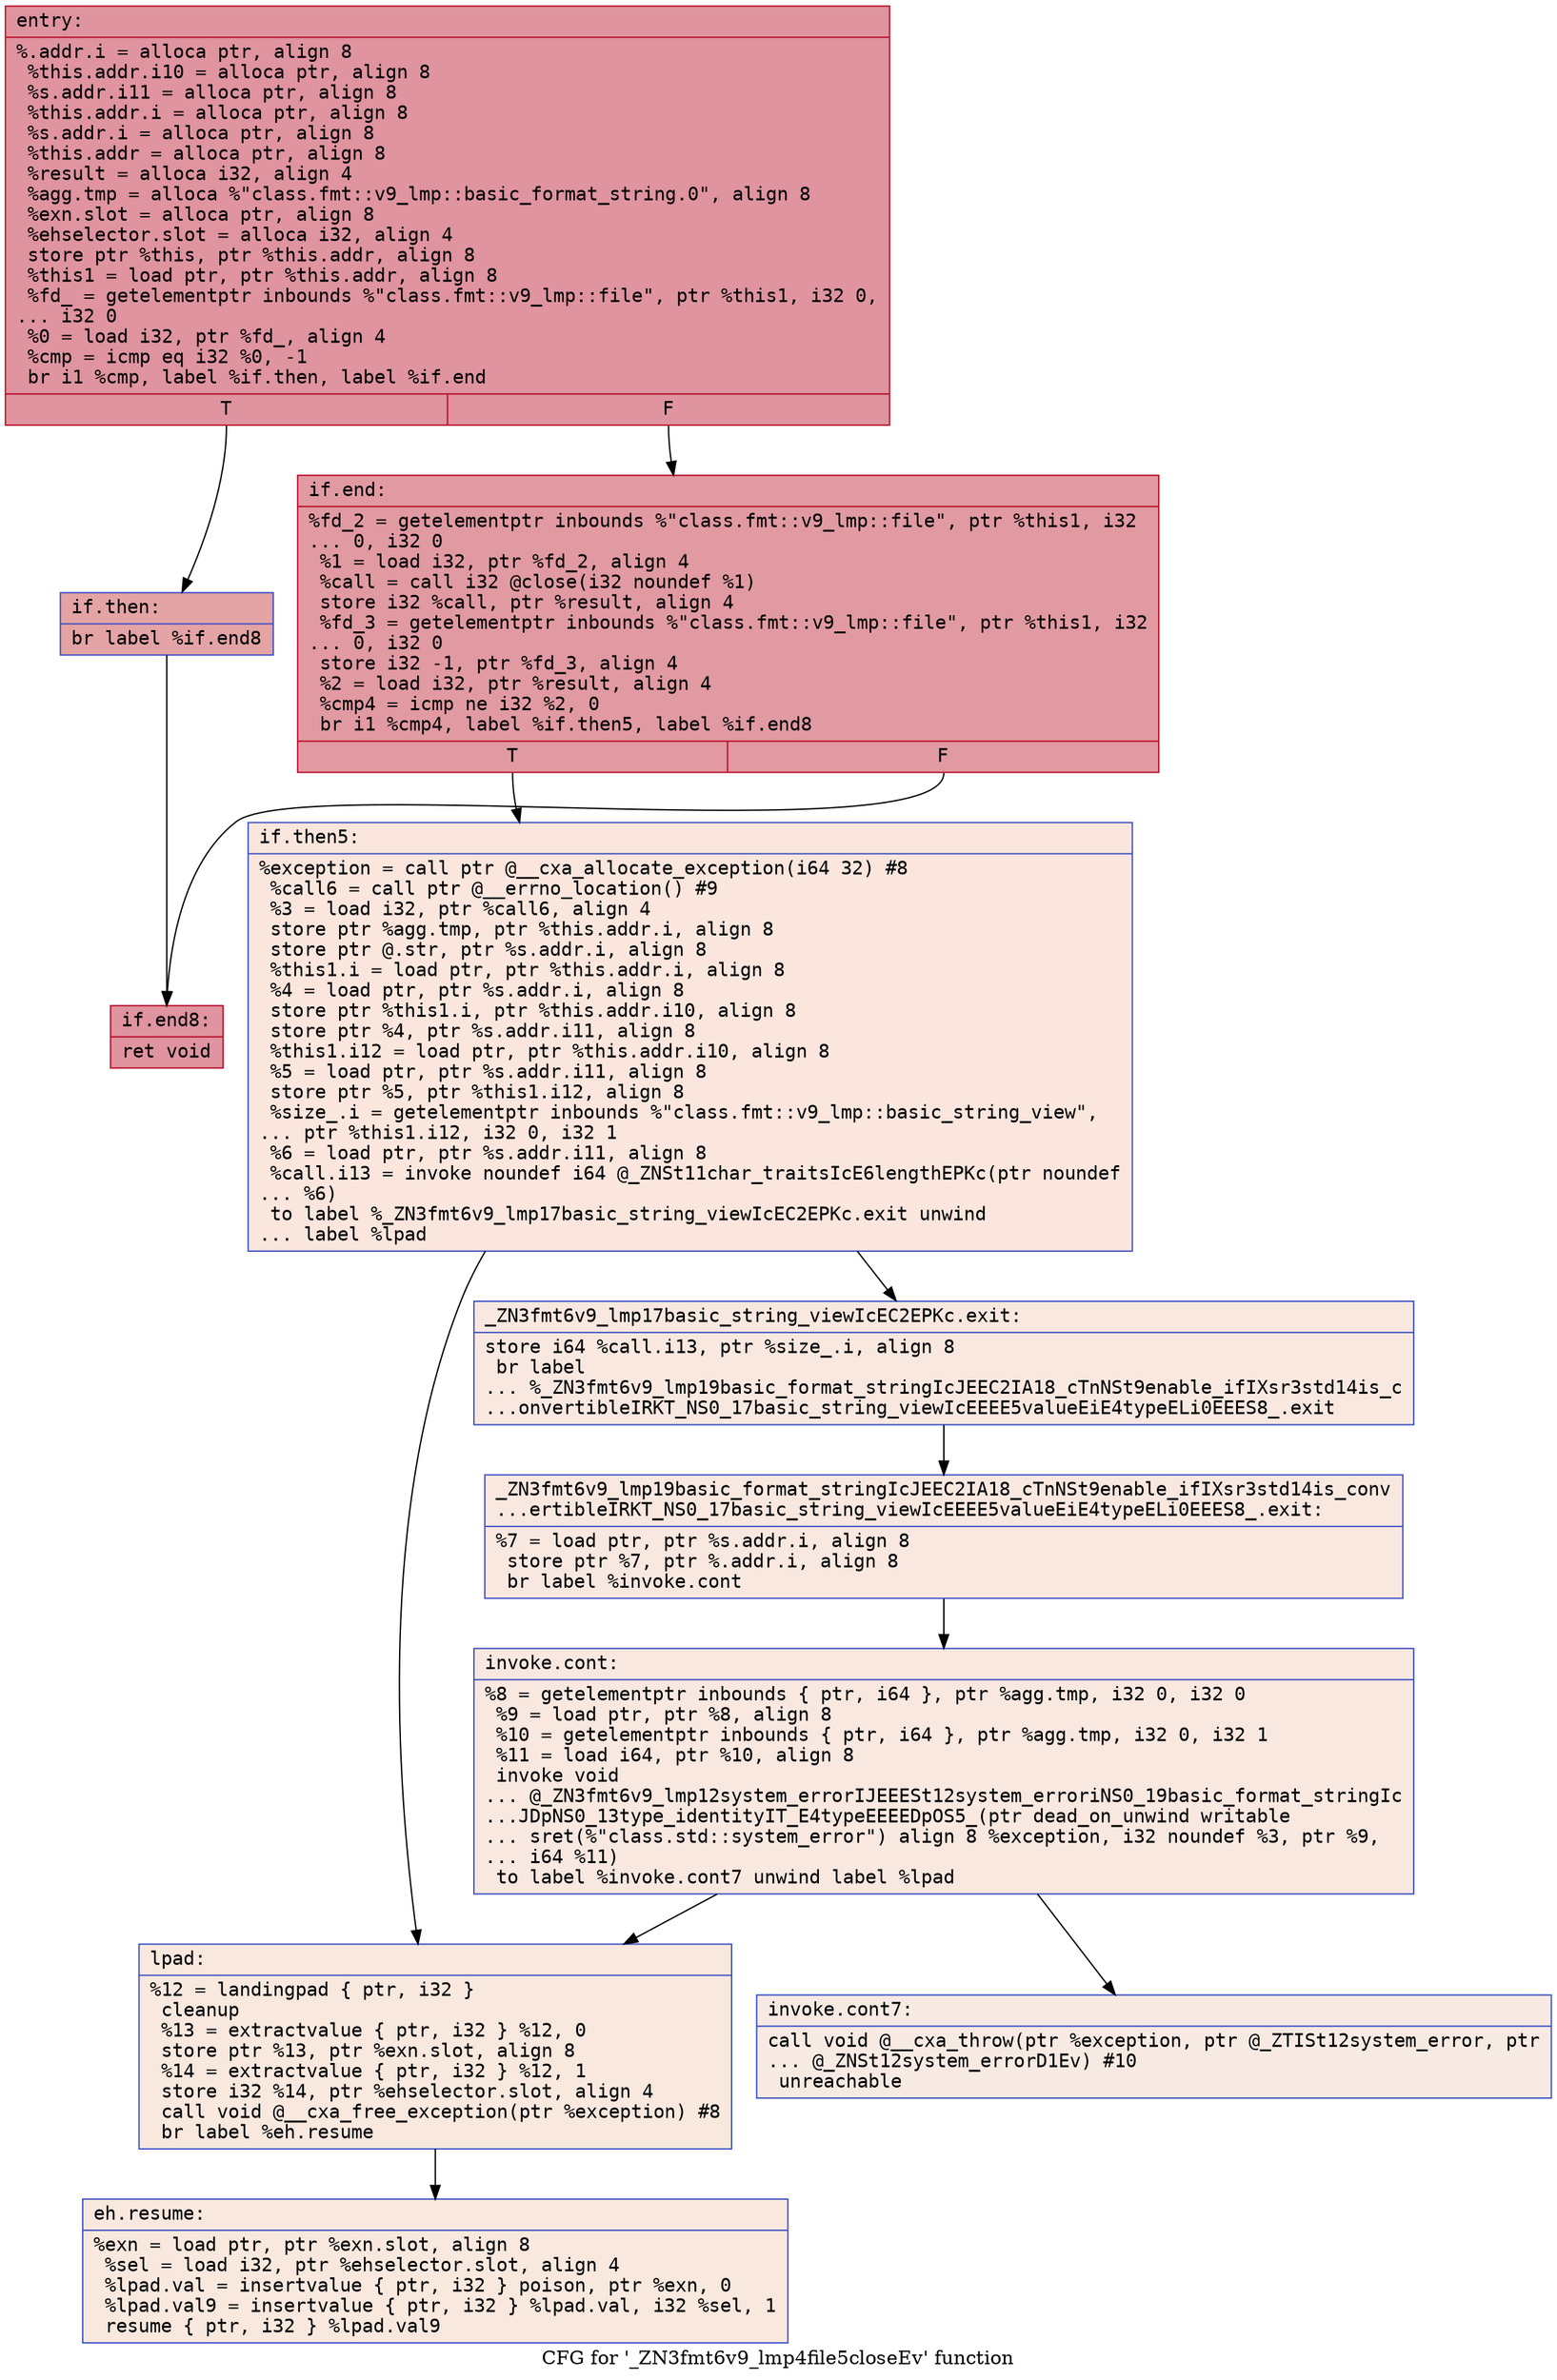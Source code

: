 digraph "CFG for '_ZN3fmt6v9_lmp4file5closeEv' function" {
	label="CFG for '_ZN3fmt6v9_lmp4file5closeEv' function";

	Node0x55957a4902c0 [shape=record,color="#b70d28ff", style=filled, fillcolor="#b70d2870" fontname="Courier",label="{entry:\l|  %.addr.i = alloca ptr, align 8\l  %this.addr.i10 = alloca ptr, align 8\l  %s.addr.i11 = alloca ptr, align 8\l  %this.addr.i = alloca ptr, align 8\l  %s.addr.i = alloca ptr, align 8\l  %this.addr = alloca ptr, align 8\l  %result = alloca i32, align 4\l  %agg.tmp = alloca %\"class.fmt::v9_lmp::basic_format_string.0\", align 8\l  %exn.slot = alloca ptr, align 8\l  %ehselector.slot = alloca i32, align 4\l  store ptr %this, ptr %this.addr, align 8\l  %this1 = load ptr, ptr %this.addr, align 8\l  %fd_ = getelementptr inbounds %\"class.fmt::v9_lmp::file\", ptr %this1, i32 0,\l... i32 0\l  %0 = load i32, ptr %fd_, align 4\l  %cmp = icmp eq i32 %0, -1\l  br i1 %cmp, label %if.then, label %if.end\l|{<s0>T|<s1>F}}"];
	Node0x55957a4902c0:s0 -> Node0x55957a490de0[tooltip="entry -> if.then\nProbability 37.50%" ];
	Node0x55957a4902c0:s1 -> Node0x55957a490e50[tooltip="entry -> if.end\nProbability 62.50%" ];
	Node0x55957a490de0 [shape=record,color="#3d50c3ff", style=filled, fillcolor="#c32e3170" fontname="Courier",label="{if.then:\l|  br label %if.end8\l}"];
	Node0x55957a490de0 -> Node0x55957a490f70[tooltip="if.then -> if.end8\nProbability 100.00%" ];
	Node0x55957a490e50 [shape=record,color="#b70d28ff", style=filled, fillcolor="#bb1b2c70" fontname="Courier",label="{if.end:\l|  %fd_2 = getelementptr inbounds %\"class.fmt::v9_lmp::file\", ptr %this1, i32\l... 0, i32 0\l  %1 = load i32, ptr %fd_2, align 4\l  %call = call i32 @close(i32 noundef %1)\l  store i32 %call, ptr %result, align 4\l  %fd_3 = getelementptr inbounds %\"class.fmt::v9_lmp::file\", ptr %this1, i32\l... 0, i32 0\l  store i32 -1, ptr %fd_3, align 4\l  %2 = load i32, ptr %result, align 4\l  %cmp4 = icmp ne i32 %2, 0\l  br i1 %cmp4, label %if.then5, label %if.end8\l|{<s0>T|<s1>F}}"];
	Node0x55957a490e50:s0 -> Node0x55957a491610[tooltip="if.end -> if.then5\nProbability 0.00%" ];
	Node0x55957a490e50:s1 -> Node0x55957a490f70[tooltip="if.end -> if.end8\nProbability 100.00%" ];
	Node0x55957a491610 [shape=record,color="#3d50c3ff", style=filled, fillcolor="#f3c7b170" fontname="Courier",label="{if.then5:\l|  %exception = call ptr @__cxa_allocate_exception(i64 32) #8\l  %call6 = call ptr @__errno_location() #9\l  %3 = load i32, ptr %call6, align 4\l  store ptr %agg.tmp, ptr %this.addr.i, align 8\l  store ptr @.str, ptr %s.addr.i, align 8\l  %this1.i = load ptr, ptr %this.addr.i, align 8\l  %4 = load ptr, ptr %s.addr.i, align 8\l  store ptr %this1.i, ptr %this.addr.i10, align 8\l  store ptr %4, ptr %s.addr.i11, align 8\l  %this1.i12 = load ptr, ptr %this.addr.i10, align 8\l  %5 = load ptr, ptr %s.addr.i11, align 8\l  store ptr %5, ptr %this1.i12, align 8\l  %size_.i = getelementptr inbounds %\"class.fmt::v9_lmp::basic_string_view\",\l... ptr %this1.i12, i32 0, i32 1\l  %6 = load ptr, ptr %s.addr.i11, align 8\l  %call.i13 = invoke noundef i64 @_ZNSt11char_traitsIcE6lengthEPKc(ptr noundef\l... %6)\l          to label %_ZN3fmt6v9_lmp17basic_string_viewIcEC2EPKc.exit unwind\l... label %lpad\l}"];
	Node0x55957a491610 -> Node0x55957a492290[tooltip="if.then5 -> _ZN3fmt6v9_lmp17basic_string_viewIcEC2EPKc.exit\nProbability 50.00%" ];
	Node0x55957a491610 -> Node0x55957a492330[tooltip="if.then5 -> lpad\nProbability 50.00%" ];
	Node0x55957a492290 [shape=record,color="#3d50c3ff", style=filled, fillcolor="#f1ccb870" fontname="Courier",label="{_ZN3fmt6v9_lmp17basic_string_viewIcEC2EPKc.exit:\l|  store i64 %call.i13, ptr %size_.i, align 8\l  br label\l... %_ZN3fmt6v9_lmp19basic_format_stringIcJEEC2IA18_cTnNSt9enable_ifIXsr3std14is_c\l...onvertibleIRKT_NS0_17basic_string_viewIcEEEE5valueEiE4typeELi0EEES8_.exit\l}"];
	Node0x55957a492290 -> Node0x55957a4925c0[tooltip="_ZN3fmt6v9_lmp17basic_string_viewIcEC2EPKc.exit -> _ZN3fmt6v9_lmp19basic_format_stringIcJEEC2IA18_cTnNSt9enable_ifIXsr3std14is_convertibleIRKT_NS0_17basic_string_viewIcEEEE5valueEiE4typeELi0EEES8_.exit\nProbability 100.00%" ];
	Node0x55957a4925c0 [shape=record,color="#3d50c3ff", style=filled, fillcolor="#f1ccb870" fontname="Courier",label="{_ZN3fmt6v9_lmp19basic_format_stringIcJEEC2IA18_cTnNSt9enable_ifIXsr3std14is_conv\l...ertibleIRKT_NS0_17basic_string_viewIcEEEE5valueEiE4typeELi0EEES8_.exit:\l|  %7 = load ptr, ptr %s.addr.i, align 8\l  store ptr %7, ptr %.addr.i, align 8\l  br label %invoke.cont\l}"];
	Node0x55957a4925c0 -> Node0x55957a4928f0[tooltip="_ZN3fmt6v9_lmp19basic_format_stringIcJEEC2IA18_cTnNSt9enable_ifIXsr3std14is_convertibleIRKT_NS0_17basic_string_viewIcEEEE5valueEiE4typeELi0EEES8_.exit -> invoke.cont\nProbability 100.00%" ];
	Node0x55957a4928f0 [shape=record,color="#3d50c3ff", style=filled, fillcolor="#f1ccb870" fontname="Courier",label="{invoke.cont:\l|  %8 = getelementptr inbounds \{ ptr, i64 \}, ptr %agg.tmp, i32 0, i32 0\l  %9 = load ptr, ptr %8, align 8\l  %10 = getelementptr inbounds \{ ptr, i64 \}, ptr %agg.tmp, i32 0, i32 1\l  %11 = load i64, ptr %10, align 8\l  invoke void\l... @_ZN3fmt6v9_lmp12system_errorIJEEESt12system_erroriNS0_19basic_format_stringIc\l...JDpNS0_13type_identityIT_E4typeEEEEDpOS5_(ptr dead_on_unwind writable\l... sret(%\"class.std::system_error\") align 8 %exception, i32 noundef %3, ptr %9,\l... i64 %11)\l          to label %invoke.cont7 unwind label %lpad\l}"];
	Node0x55957a4928f0 -> Node0x55957a492cb0[tooltip="invoke.cont -> invoke.cont7\nProbability 50.00%" ];
	Node0x55957a4928f0 -> Node0x55957a492330[tooltip="invoke.cont -> lpad\nProbability 50.00%" ];
	Node0x55957a492cb0 [shape=record,color="#3d50c3ff", style=filled, fillcolor="#eed0c070" fontname="Courier",label="{invoke.cont7:\l|  call void @__cxa_throw(ptr %exception, ptr @_ZTISt12system_error, ptr\l... @_ZNSt12system_errorD1Ev) #10\l  unreachable\l}"];
	Node0x55957a492330 [shape=record,color="#3d50c3ff", style=filled, fillcolor="#f2cab570" fontname="Courier",label="{lpad:\l|  %12 = landingpad \{ ptr, i32 \}\l          cleanup\l  %13 = extractvalue \{ ptr, i32 \} %12, 0\l  store ptr %13, ptr %exn.slot, align 8\l  %14 = extractvalue \{ ptr, i32 \} %12, 1\l  store i32 %14, ptr %ehselector.slot, align 4\l  call void @__cxa_free_exception(ptr %exception) #8\l  br label %eh.resume\l}"];
	Node0x55957a492330 -> Node0x55957a4932b0[tooltip="lpad -> eh.resume\nProbability 100.00%" ];
	Node0x55957a490f70 [shape=record,color="#b70d28ff", style=filled, fillcolor="#b70d2870" fontname="Courier",label="{if.end8:\l|  ret void\l}"];
	Node0x55957a4932b0 [shape=record,color="#3d50c3ff", style=filled, fillcolor="#f2cab570" fontname="Courier",label="{eh.resume:\l|  %exn = load ptr, ptr %exn.slot, align 8\l  %sel = load i32, ptr %ehselector.slot, align 4\l  %lpad.val = insertvalue \{ ptr, i32 \} poison, ptr %exn, 0\l  %lpad.val9 = insertvalue \{ ptr, i32 \} %lpad.val, i32 %sel, 1\l  resume \{ ptr, i32 \} %lpad.val9\l}"];
}
